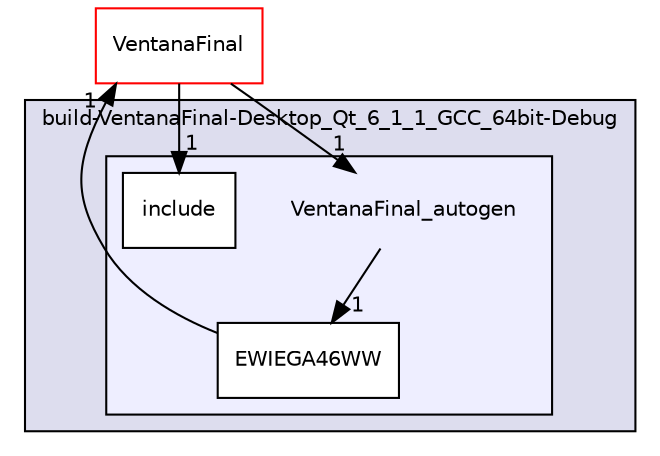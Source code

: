 digraph "build-VentanaFinal-Desktop_Qt_6_1_1_GCC_64bit-Debug/VentanaFinal_autogen" {
  compound=true
  node [ fontsize="10", fontname="Helvetica"];
  edge [ labelfontsize="10", labelfontname="Helvetica"];
  subgraph clusterdir_ca681b59d69c333b4f0da986acf25652 {
    graph [ bgcolor="#ddddee", pencolor="black", label="build-VentanaFinal-Desktop_Qt_6_1_1_GCC_64bit-Debug" fontname="Helvetica", fontsize="10", URL="dir_ca681b59d69c333b4f0da986acf25652.html"]
  subgraph clusterdir_34f308e2954a29ff6edbc0abab42e01f {
    graph [ bgcolor="#eeeeff", pencolor="black", label="" URL="dir_34f308e2954a29ff6edbc0abab42e01f.html"];
    dir_34f308e2954a29ff6edbc0abab42e01f [shape=plaintext label="VentanaFinal_autogen"];
  dir_3602b38041ce579369dd9bb119f4704f [shape=box label="EWIEGA46WW" fillcolor="white" style="filled" URL="dir_3602b38041ce579369dd9bb119f4704f.html"];
  dir_6c9e042e7ca865216624997986a5afdf [shape=box label="include" fillcolor="white" style="filled" URL="dir_6c9e042e7ca865216624997986a5afdf.html"];
  }
  }
  dir_bf4634d1bb0ee5ba54bad85de01d8320 [shape=box label="VentanaFinal" fillcolor="white" style="filled" color="red" URL="dir_bf4634d1bb0ee5ba54bad85de01d8320.html"];
  dir_34f308e2954a29ff6edbc0abab42e01f->dir_3602b38041ce579369dd9bb119f4704f [headlabel="1", labeldistance=1.5 headhref="dir_000012_000013.html"];
  dir_3602b38041ce579369dd9bb119f4704f->dir_bf4634d1bb0ee5ba54bad85de01d8320 [headlabel="1", labeldistance=1.5 headhref="dir_000013_000002.html"];
  dir_bf4634d1bb0ee5ba54bad85de01d8320->dir_34f308e2954a29ff6edbc0abab42e01f [headlabel="1", labeldistance=1.5 headhref="dir_000002_000012.html"];
  dir_bf4634d1bb0ee5ba54bad85de01d8320->dir_6c9e042e7ca865216624997986a5afdf [headlabel="1", labeldistance=1.5 headhref="dir_000002_000014.html"];
}
